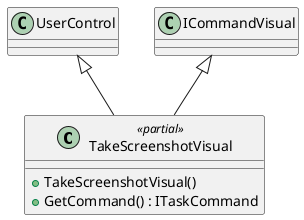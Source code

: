 @startuml
class TakeScreenshotVisual <<partial>> {
    + TakeScreenshotVisual()
    + GetCommand() : ITaskCommand
}
UserControl <|-- TakeScreenshotVisual
ICommandVisual <|-- TakeScreenshotVisual
@enduml
